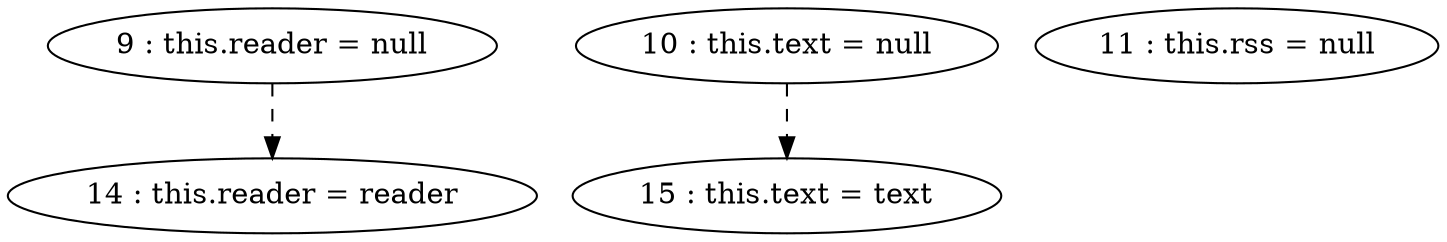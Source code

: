 digraph G {
"9 : this.reader = null"
"9 : this.reader = null" -> "14 : this.reader = reader" [style=dashed]
"10 : this.text = null"
"10 : this.text = null" -> "15 : this.text = text" [style=dashed]
"11 : this.rss = null"
"14 : this.reader = reader"
"15 : this.text = text"
}